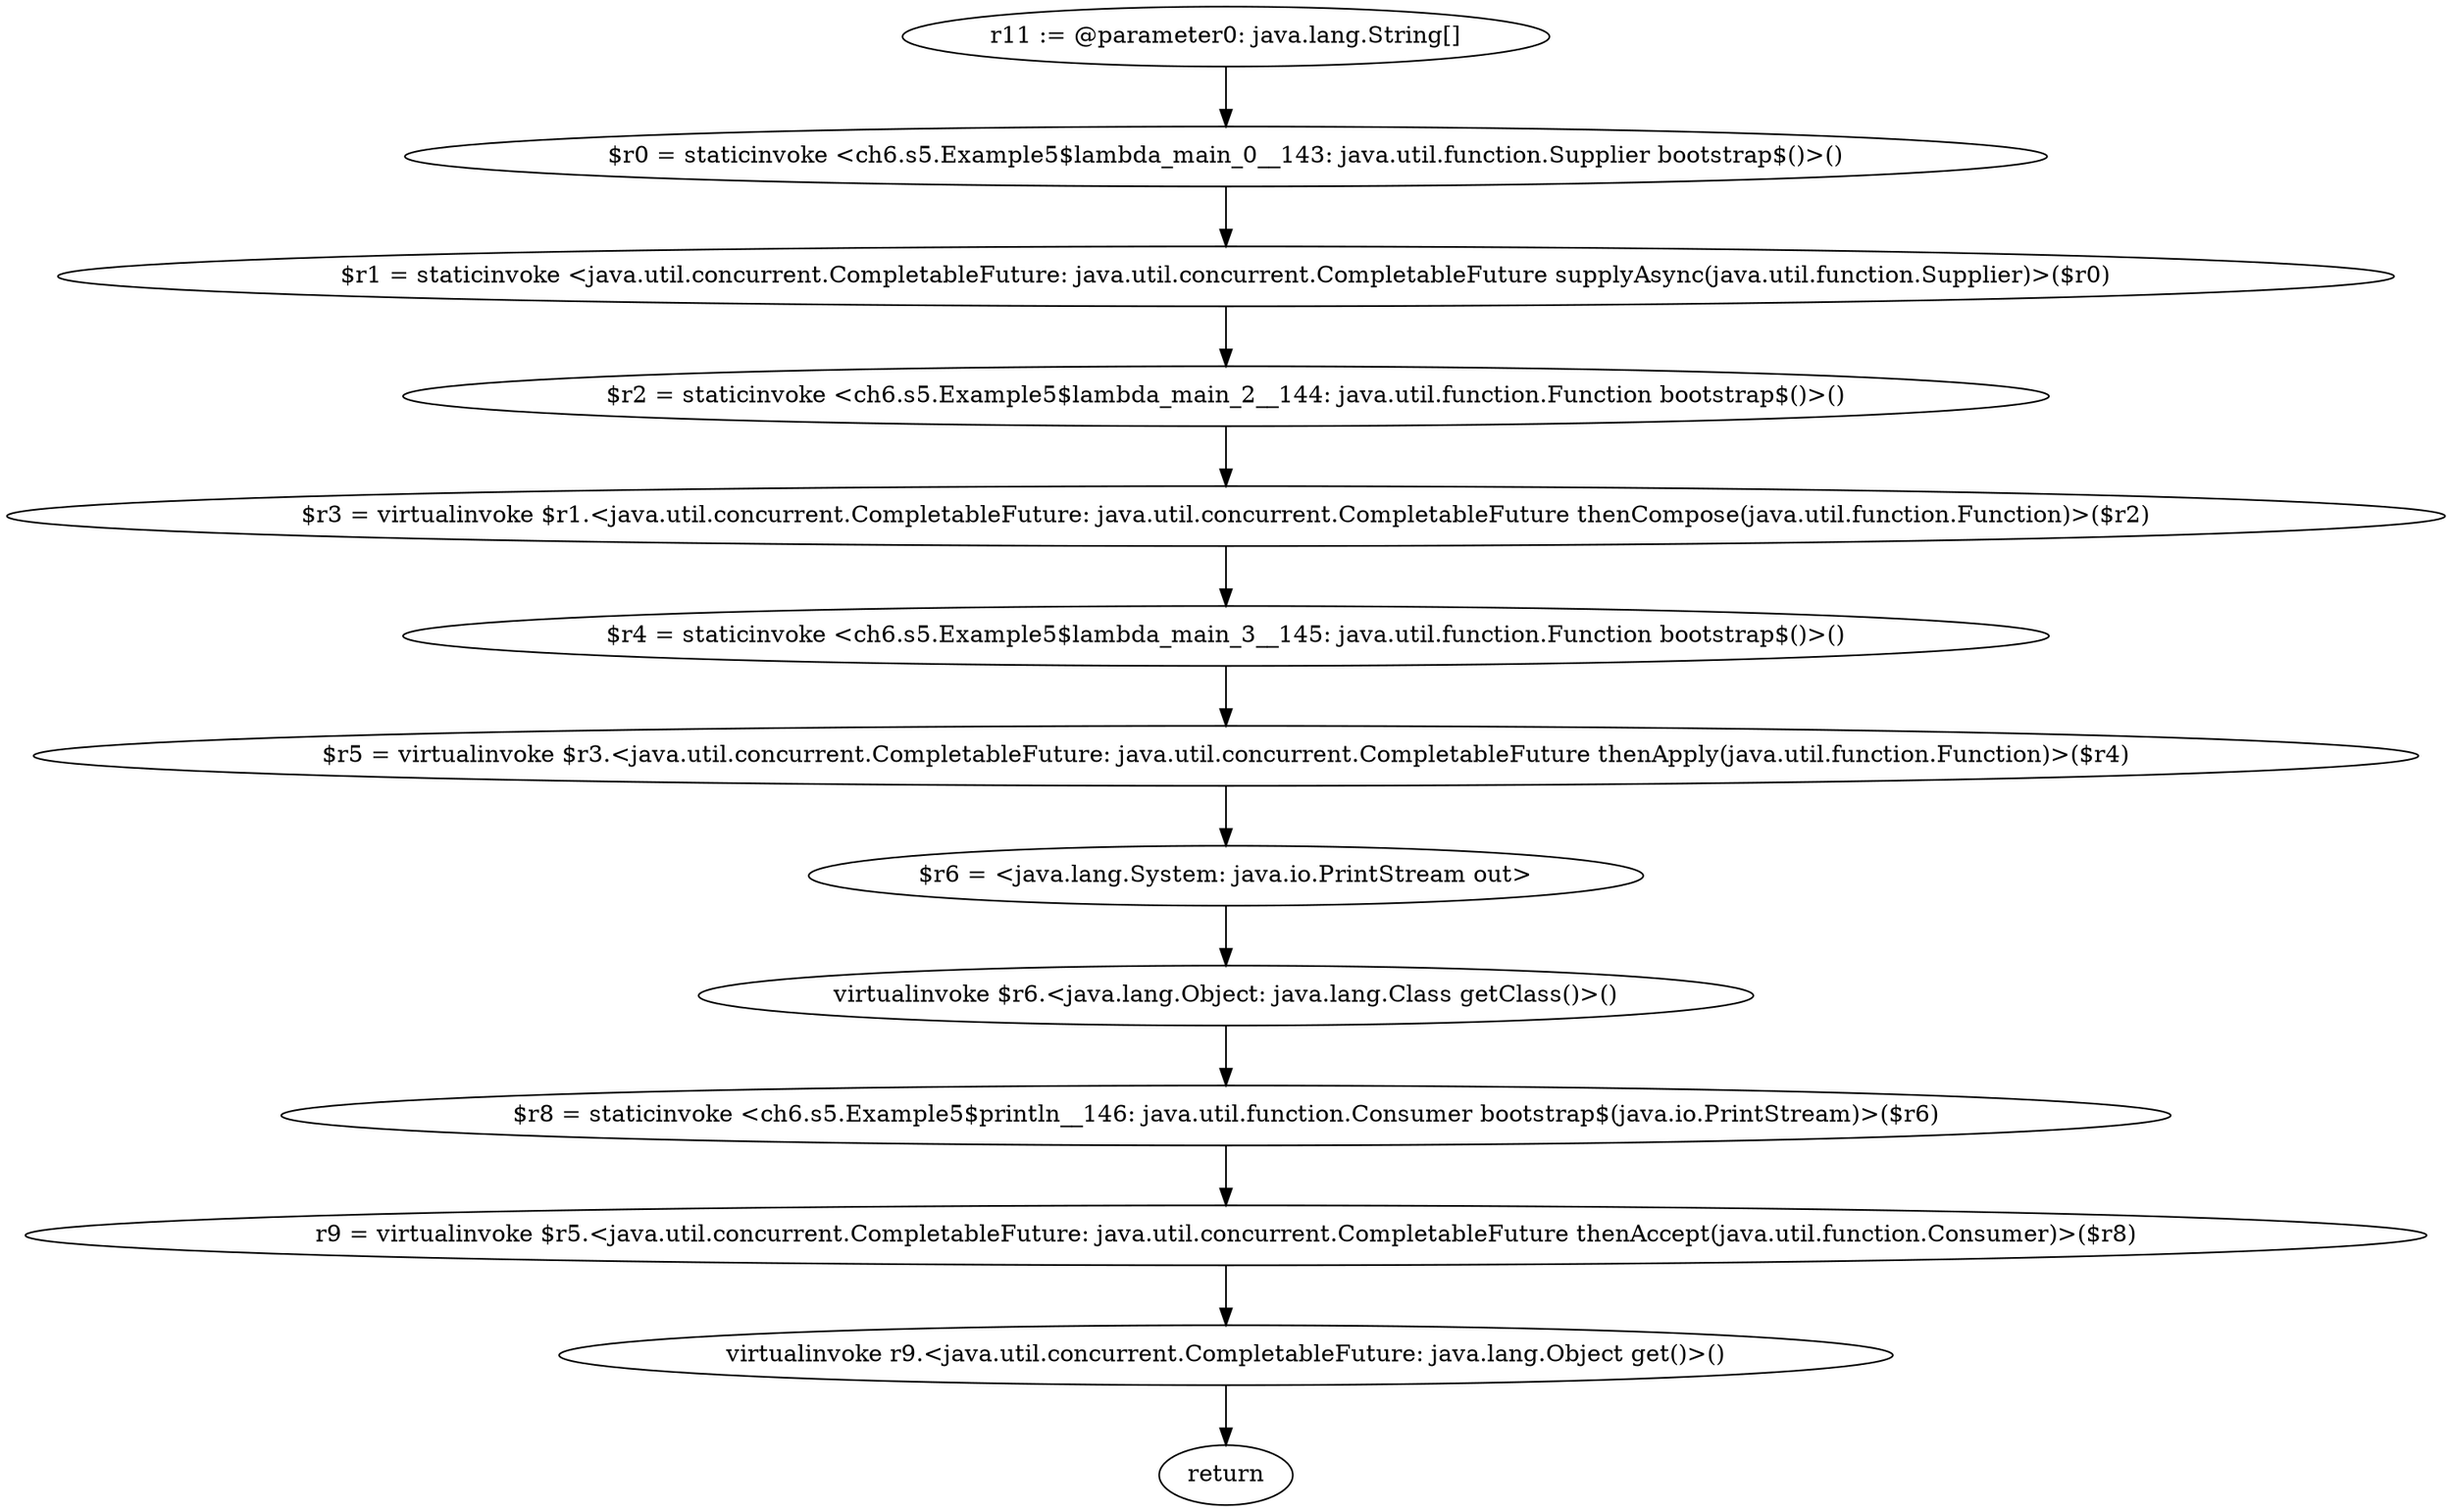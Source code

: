 digraph "unitGraph" {
    "r11 := @parameter0: java.lang.String[]"
    "$r0 = staticinvoke <ch6.s5.Example5$lambda_main_0__143: java.util.function.Supplier bootstrap$()>()"
    "$r1 = staticinvoke <java.util.concurrent.CompletableFuture: java.util.concurrent.CompletableFuture supplyAsync(java.util.function.Supplier)>($r0)"
    "$r2 = staticinvoke <ch6.s5.Example5$lambda_main_2__144: java.util.function.Function bootstrap$()>()"
    "$r3 = virtualinvoke $r1.<java.util.concurrent.CompletableFuture: java.util.concurrent.CompletableFuture thenCompose(java.util.function.Function)>($r2)"
    "$r4 = staticinvoke <ch6.s5.Example5$lambda_main_3__145: java.util.function.Function bootstrap$()>()"
    "$r5 = virtualinvoke $r3.<java.util.concurrent.CompletableFuture: java.util.concurrent.CompletableFuture thenApply(java.util.function.Function)>($r4)"
    "$r6 = <java.lang.System: java.io.PrintStream out>"
    "virtualinvoke $r6.<java.lang.Object: java.lang.Class getClass()>()"
    "$r8 = staticinvoke <ch6.s5.Example5$println__146: java.util.function.Consumer bootstrap$(java.io.PrintStream)>($r6)"
    "r9 = virtualinvoke $r5.<java.util.concurrent.CompletableFuture: java.util.concurrent.CompletableFuture thenAccept(java.util.function.Consumer)>($r8)"
    "virtualinvoke r9.<java.util.concurrent.CompletableFuture: java.lang.Object get()>()"
    "return"
    "r11 := @parameter0: java.lang.String[]"->"$r0 = staticinvoke <ch6.s5.Example5$lambda_main_0__143: java.util.function.Supplier bootstrap$()>()";
    "$r0 = staticinvoke <ch6.s5.Example5$lambda_main_0__143: java.util.function.Supplier bootstrap$()>()"->"$r1 = staticinvoke <java.util.concurrent.CompletableFuture: java.util.concurrent.CompletableFuture supplyAsync(java.util.function.Supplier)>($r0)";
    "$r1 = staticinvoke <java.util.concurrent.CompletableFuture: java.util.concurrent.CompletableFuture supplyAsync(java.util.function.Supplier)>($r0)"->"$r2 = staticinvoke <ch6.s5.Example5$lambda_main_2__144: java.util.function.Function bootstrap$()>()";
    "$r2 = staticinvoke <ch6.s5.Example5$lambda_main_2__144: java.util.function.Function bootstrap$()>()"->"$r3 = virtualinvoke $r1.<java.util.concurrent.CompletableFuture: java.util.concurrent.CompletableFuture thenCompose(java.util.function.Function)>($r2)";
    "$r3 = virtualinvoke $r1.<java.util.concurrent.CompletableFuture: java.util.concurrent.CompletableFuture thenCompose(java.util.function.Function)>($r2)"->"$r4 = staticinvoke <ch6.s5.Example5$lambda_main_3__145: java.util.function.Function bootstrap$()>()";
    "$r4 = staticinvoke <ch6.s5.Example5$lambda_main_3__145: java.util.function.Function bootstrap$()>()"->"$r5 = virtualinvoke $r3.<java.util.concurrent.CompletableFuture: java.util.concurrent.CompletableFuture thenApply(java.util.function.Function)>($r4)";
    "$r5 = virtualinvoke $r3.<java.util.concurrent.CompletableFuture: java.util.concurrent.CompletableFuture thenApply(java.util.function.Function)>($r4)"->"$r6 = <java.lang.System: java.io.PrintStream out>";
    "$r6 = <java.lang.System: java.io.PrintStream out>"->"virtualinvoke $r6.<java.lang.Object: java.lang.Class getClass()>()";
    "virtualinvoke $r6.<java.lang.Object: java.lang.Class getClass()>()"->"$r8 = staticinvoke <ch6.s5.Example5$println__146: java.util.function.Consumer bootstrap$(java.io.PrintStream)>($r6)";
    "$r8 = staticinvoke <ch6.s5.Example5$println__146: java.util.function.Consumer bootstrap$(java.io.PrintStream)>($r6)"->"r9 = virtualinvoke $r5.<java.util.concurrent.CompletableFuture: java.util.concurrent.CompletableFuture thenAccept(java.util.function.Consumer)>($r8)";
    "r9 = virtualinvoke $r5.<java.util.concurrent.CompletableFuture: java.util.concurrent.CompletableFuture thenAccept(java.util.function.Consumer)>($r8)"->"virtualinvoke r9.<java.util.concurrent.CompletableFuture: java.lang.Object get()>()";
    "virtualinvoke r9.<java.util.concurrent.CompletableFuture: java.lang.Object get()>()"->"return";
}
